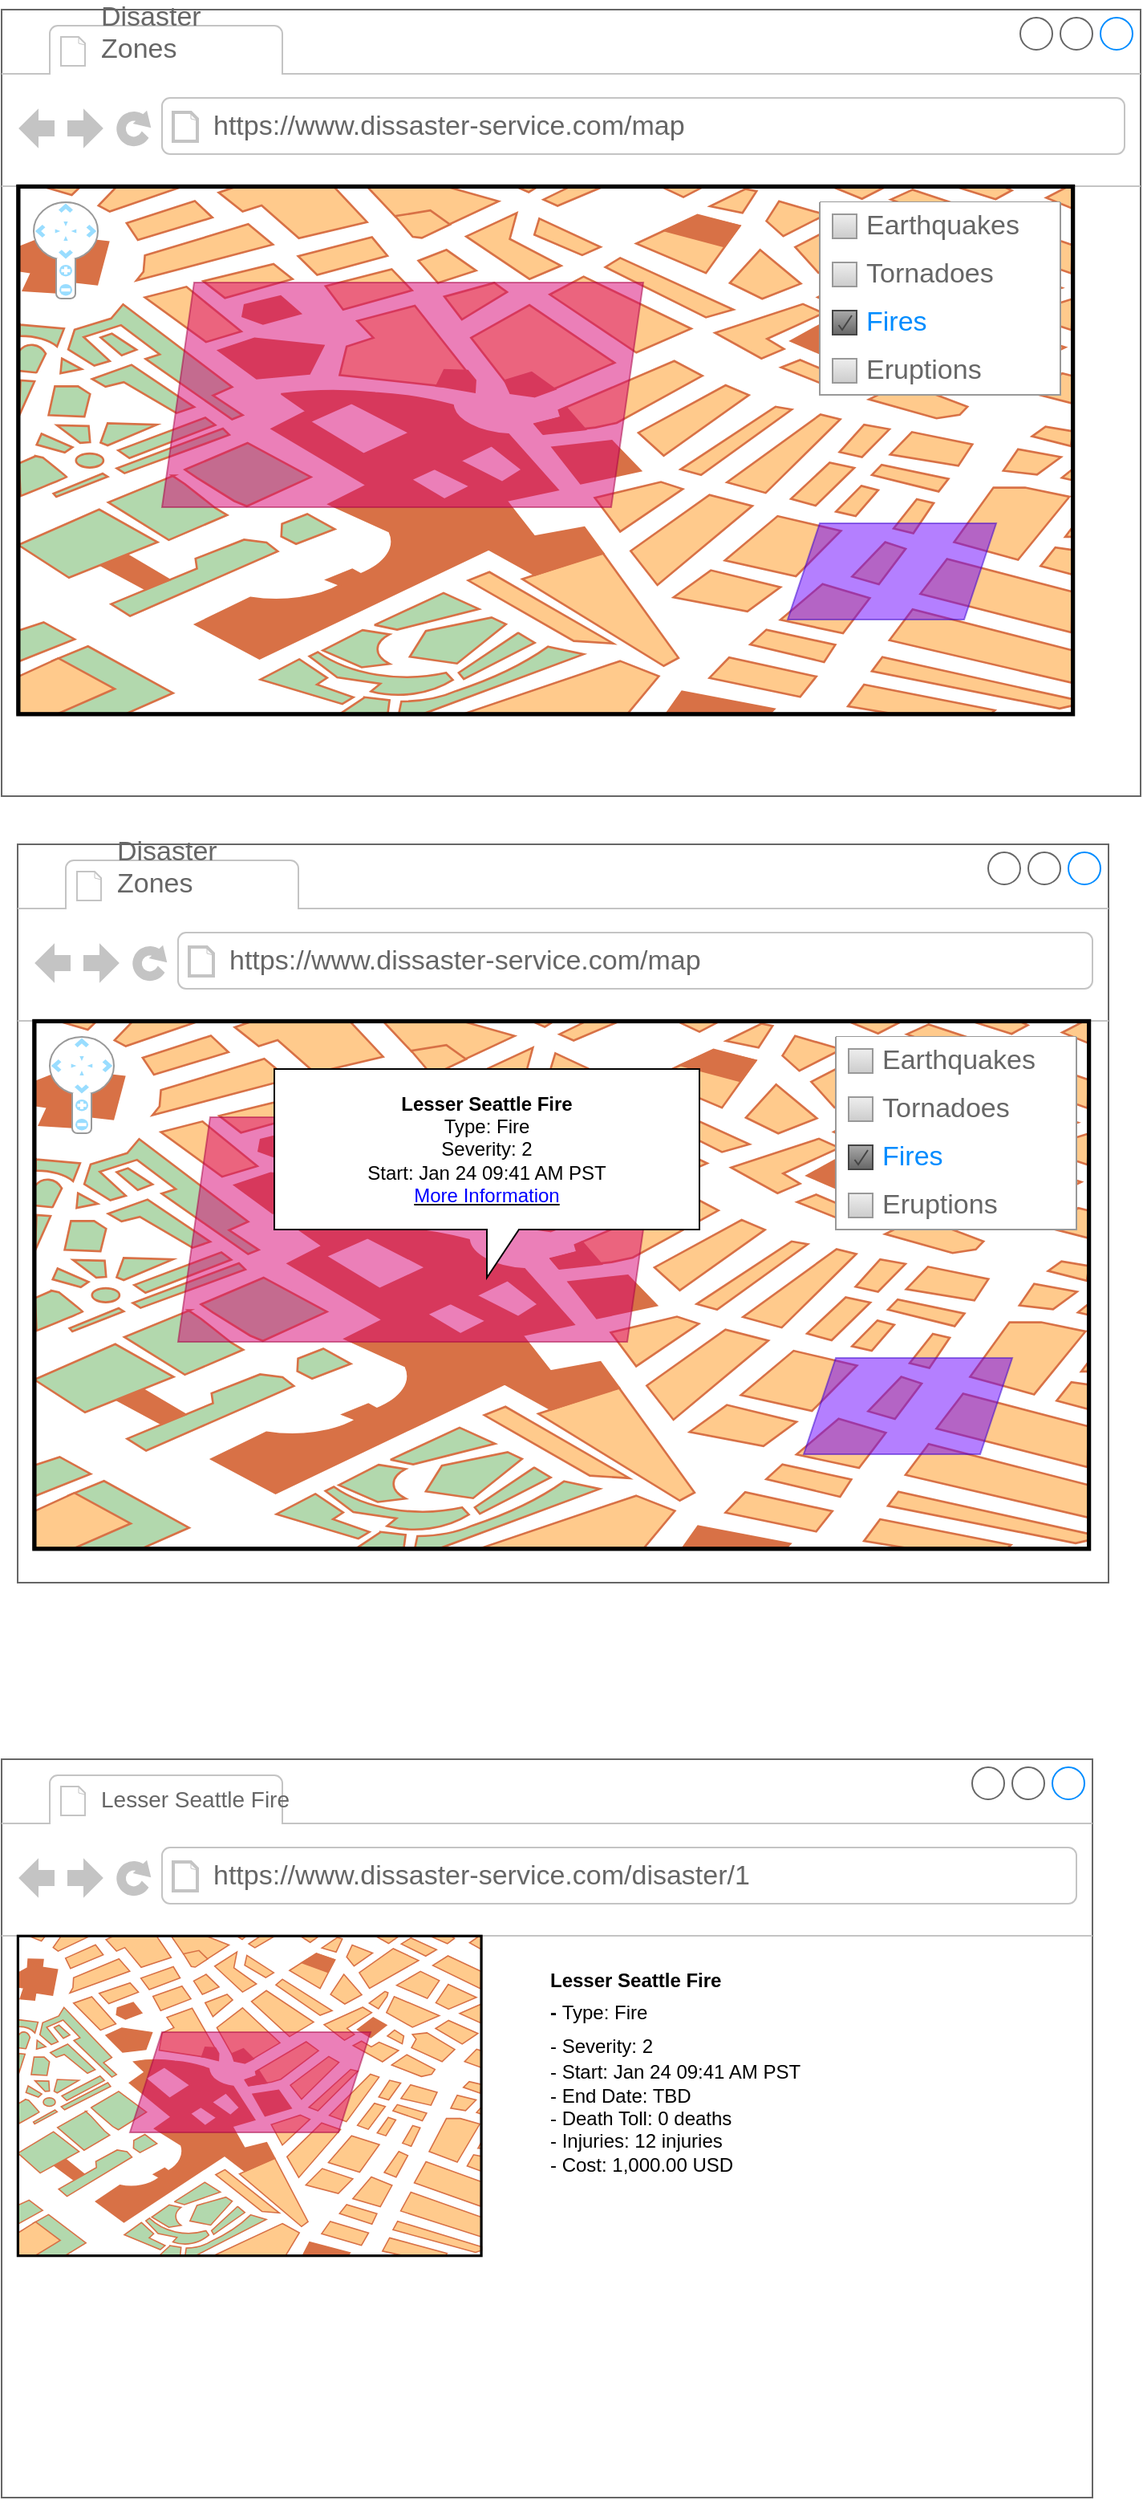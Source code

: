 <mxfile version="26.0.8">
  <diagram name="Page-1" id="3BJxtSNq9dqW92c-Yoj6">
    <mxGraphModel dx="1422" dy="762" grid="1" gridSize="10" guides="1" tooltips="1" connect="1" arrows="1" fold="1" page="1" pageScale="1" pageWidth="850" pageHeight="1100" math="0" shadow="0">
      <root>
        <mxCell id="0" />
        <mxCell id="1" parent="0" />
        <mxCell id="KRvKpdq1en5eKtD0C2yt-1" value="" style="strokeWidth=1;shadow=0;dashed=0;align=center;html=1;shape=mxgraph.mockup.containers.browserWindow;rSize=0;strokeColor=#666666;strokeColor2=#008cff;strokeColor3=#c4c4c4;mainText=,;recursiveResize=0;" vertex="1" parent="1">
          <mxGeometry x="50" y="80" width="710" height="490" as="geometry" />
        </mxCell>
        <mxCell id="KRvKpdq1en5eKtD0C2yt-2" value="Disaster Zones&lt;div&gt;&lt;br&gt;&lt;/div&gt;" style="strokeWidth=1;shadow=0;dashed=0;align=center;html=1;shape=mxgraph.mockup.containers.anchor;fontSize=17;fontColor=#666666;align=left;whiteSpace=wrap;" vertex="1" parent="KRvKpdq1en5eKtD0C2yt-1">
          <mxGeometry x="60" y="12" width="110" height="26" as="geometry" />
        </mxCell>
        <mxCell id="KRvKpdq1en5eKtD0C2yt-3" value="https://www.dissaster-service.com/map" style="strokeWidth=1;shadow=0;dashed=0;align=center;html=1;shape=mxgraph.mockup.containers.anchor;rSize=0;fontSize=17;fontColor=#666666;align=left;" vertex="1" parent="KRvKpdq1en5eKtD0C2yt-1">
          <mxGeometry x="130" y="60" width="250" height="26" as="geometry" />
        </mxCell>
        <mxCell id="KRvKpdq1en5eKtD0C2yt-4" value="" style="verticalLabelPosition=bottom;shadow=0;dashed=0;align=center;html=1;verticalAlign=top;strokeWidth=1;shape=mxgraph.mockup.misc.map;" vertex="1" parent="KRvKpdq1en5eKtD0C2yt-1">
          <mxGeometry x="10" y="110" width="660" height="330" as="geometry" />
        </mxCell>
        <mxCell id="KRvKpdq1en5eKtD0C2yt-5" value="" style="verticalLabelPosition=bottom;shadow=0;dashed=0;align=center;html=1;verticalAlign=top;strokeWidth=1;shape=mxgraph.mockup.navigation.mapNavigator;fillColor2=#99ddff;strokeColor2=none;strokeColor3=#ffffff;strokeColor=#999999;" vertex="1" parent="KRvKpdq1en5eKtD0C2yt-1">
          <mxGeometry x="20" y="120" width="40" height="60" as="geometry" />
        </mxCell>
        <mxCell id="KRvKpdq1en5eKtD0C2yt-6" value="" style="shape=parallelogram;perimeter=parallelogramPerimeter;whiteSpace=wrap;html=1;fixedSize=1;fillColor=#d80073;fontColor=#ffffff;strokeColor=#A50040;opacity=50;" vertex="1" parent="KRvKpdq1en5eKtD0C2yt-1">
          <mxGeometry x="100" y="170" width="300" height="140" as="geometry" />
        </mxCell>
        <mxCell id="KRvKpdq1en5eKtD0C2yt-7" value="" style="swimlane;strokeColor=#999999;swimlaneFillColor=#FFFFFF;fillColor=#ffffff;fontColor=#666666;fontStyle=0;childLayout=stackLayout;horizontal=1;startSize=0;horizontalStack=0;resizeParent=1;resizeParentMax=0;resizeLast=0;collapsible=0;marginBottom=0;whiteSpace=wrap;html=1;" vertex="1" parent="KRvKpdq1en5eKtD0C2yt-1">
          <mxGeometry x="510" y="120" width="150" height="120" as="geometry" />
        </mxCell>
        <mxCell id="KRvKpdq1en5eKtD0C2yt-8" value="Earthquakes" style="text;strokeColor=none;align=left;verticalAlign=middle;spacingLeft=27;spacingRight=10;overflow=hidden;points=[[0,0.5],[1,0.5]];portConstraint=eastwest;rotatable=0;whiteSpace=wrap;html=1;fillColor=none;fontColor=inherit;fontSize=17;" vertex="1" parent="KRvKpdq1en5eKtD0C2yt-7">
          <mxGeometry width="150" height="30" as="geometry" />
        </mxCell>
        <mxCell id="KRvKpdq1en5eKtD0C2yt-9" value="" style="resizable=0;fillColor=#EEEEEE;strokeColor=#999999;gradientColor=#cccccc;html=1;" vertex="1" parent="KRvKpdq1en5eKtD0C2yt-8">
          <mxGeometry y="0.5" width="15" height="15" relative="1" as="geometry">
            <mxPoint x="8" y="-7.5" as="offset" />
          </mxGeometry>
        </mxCell>
        <mxCell id="KRvKpdq1en5eKtD0C2yt-10" value="Tornadoes" style="text;strokeColor=none;align=left;verticalAlign=middle;spacingLeft=27;spacingRight=10;overflow=hidden;points=[[0,0.5],[1,0.5]];portConstraint=eastwest;rotatable=0;whiteSpace=wrap;html=1;rSize=5;fillColor=none;fontColor=inherit;fontSize=17;" vertex="1" parent="KRvKpdq1en5eKtD0C2yt-7">
          <mxGeometry y="30" width="150" height="30" as="geometry" />
        </mxCell>
        <mxCell id="KRvKpdq1en5eKtD0C2yt-11" value="" style="resizable=0;fillColor=#EEEEEE;strokeColor=#999999;gradientColor=#cccccc;html=1;" vertex="1" parent="KRvKpdq1en5eKtD0C2yt-10">
          <mxGeometry y="0.5" width="15" height="15" relative="1" as="geometry">
            <mxPoint x="8" y="-7.5" as="offset" />
          </mxGeometry>
        </mxCell>
        <mxCell id="KRvKpdq1en5eKtD0C2yt-12" value="Fires" style="text;strokeColor=none;align=left;verticalAlign=middle;spacingLeft=27;spacingRight=10;overflow=hidden;points=[[0,0.5],[1,0.5]];portConstraint=eastwest;rotatable=0;whiteSpace=wrap;html=1;rSize=5;fillColor=none;fontColor=#008CFF;fontSize=17;" vertex="1" parent="KRvKpdq1en5eKtD0C2yt-7">
          <mxGeometry y="60" width="150" height="30" as="geometry" />
        </mxCell>
        <mxCell id="KRvKpdq1en5eKtD0C2yt-13" value="" style="shape=mxgraph.mockup.forms.checkbox;resizable=0;fillColor=#AAAAAA;gradientColor=#666666;strokeColor=#444444;html=1;" vertex="1" parent="KRvKpdq1en5eKtD0C2yt-12">
          <mxGeometry y="0.5" width="15" height="15" relative="1" as="geometry">
            <mxPoint x="8" y="-7.5" as="offset" />
          </mxGeometry>
        </mxCell>
        <mxCell id="KRvKpdq1en5eKtD0C2yt-14" value="Eruptions" style="text;strokeColor=none;align=left;verticalAlign=middle;spacingLeft=27;spacingRight=10;overflow=hidden;points=[[0,0.5],[1,0.5]];portConstraint=eastwest;rotatable=0;whiteSpace=wrap;html=1;fillColor=none;fontColor=inherit;fontSize=17;" vertex="1" parent="KRvKpdq1en5eKtD0C2yt-7">
          <mxGeometry y="90" width="150" height="30" as="geometry" />
        </mxCell>
        <mxCell id="KRvKpdq1en5eKtD0C2yt-15" value="" style="resizable=0;fillColor=#EEEEEE;strokeColor=#999999;gradientColor=#cccccc;html=1;" vertex="1" parent="KRvKpdq1en5eKtD0C2yt-14">
          <mxGeometry y="0.5" width="15" height="15" relative="1" as="geometry">
            <mxPoint x="8" y="-7.5" as="offset" />
          </mxGeometry>
        </mxCell>
        <mxCell id="KRvKpdq1en5eKtD0C2yt-16" value="" style="shape=parallelogram;perimeter=parallelogramPerimeter;whiteSpace=wrap;html=1;fixedSize=1;fillColor=#6a00ff;fontColor=#ffffff;strokeColor=#3700CC;opacity=50;" vertex="1" parent="KRvKpdq1en5eKtD0C2yt-1">
          <mxGeometry x="490" y="320" width="130" height="60" as="geometry" />
        </mxCell>
        <mxCell id="KRvKpdq1en5eKtD0C2yt-17" value="" style="strokeWidth=1;shadow=0;dashed=0;align=center;html=1;shape=mxgraph.mockup.containers.browserWindow;rSize=0;strokeColor=#666666;strokeColor2=#008cff;strokeColor3=#c4c4c4;mainText=,;recursiveResize=0;" vertex="1" parent="KRvKpdq1en5eKtD0C2yt-1">
          <mxGeometry x="10" y="520" width="680" height="460" as="geometry" />
        </mxCell>
        <mxCell id="KRvKpdq1en5eKtD0C2yt-18" value="Disaster Zones&lt;div&gt;&lt;br&gt;&lt;/div&gt;" style="strokeWidth=1;shadow=0;dashed=0;align=center;html=1;shape=mxgraph.mockup.containers.anchor;fontSize=17;fontColor=#666666;align=left;whiteSpace=wrap;" vertex="1" parent="KRvKpdq1en5eKtD0C2yt-17">
          <mxGeometry x="60" y="12" width="110" height="26" as="geometry" />
        </mxCell>
        <mxCell id="KRvKpdq1en5eKtD0C2yt-19" value="https://www.dissaster-service.com/map" style="strokeWidth=1;shadow=0;dashed=0;align=center;html=1;shape=mxgraph.mockup.containers.anchor;rSize=0;fontSize=17;fontColor=#666666;align=left;" vertex="1" parent="KRvKpdq1en5eKtD0C2yt-17">
          <mxGeometry x="130" y="60" width="250" height="26" as="geometry" />
        </mxCell>
        <mxCell id="KRvKpdq1en5eKtD0C2yt-20" value="" style="verticalLabelPosition=bottom;shadow=0;dashed=0;align=center;html=1;verticalAlign=top;strokeWidth=1;shape=mxgraph.mockup.misc.map;" vertex="1" parent="KRvKpdq1en5eKtD0C2yt-17">
          <mxGeometry x="10" y="110" width="660" height="330" as="geometry" />
        </mxCell>
        <mxCell id="KRvKpdq1en5eKtD0C2yt-21" value="" style="verticalLabelPosition=bottom;shadow=0;dashed=0;align=center;html=1;verticalAlign=top;strokeWidth=1;shape=mxgraph.mockup.navigation.mapNavigator;fillColor2=#99ddff;strokeColor2=none;strokeColor3=#ffffff;strokeColor=#999999;" vertex="1" parent="KRvKpdq1en5eKtD0C2yt-17">
          <mxGeometry x="20" y="120" width="40" height="60" as="geometry" />
        </mxCell>
        <mxCell id="KRvKpdq1en5eKtD0C2yt-22" value="" style="shape=parallelogram;perimeter=parallelogramPerimeter;whiteSpace=wrap;html=1;fixedSize=1;fillColor=#d80073;fontColor=#ffffff;strokeColor=#A50040;opacity=50;" vertex="1" parent="KRvKpdq1en5eKtD0C2yt-17">
          <mxGeometry x="100" y="170" width="300" height="140" as="geometry" />
        </mxCell>
        <mxCell id="KRvKpdq1en5eKtD0C2yt-23" value="" style="swimlane;strokeColor=#999999;swimlaneFillColor=#FFFFFF;fillColor=#ffffff;fontColor=#666666;fontStyle=0;childLayout=stackLayout;horizontal=1;startSize=0;horizontalStack=0;resizeParent=1;resizeParentMax=0;resizeLast=0;collapsible=0;marginBottom=0;whiteSpace=wrap;html=1;" vertex="1" parent="KRvKpdq1en5eKtD0C2yt-17">
          <mxGeometry x="510" y="120" width="150" height="120" as="geometry" />
        </mxCell>
        <mxCell id="KRvKpdq1en5eKtD0C2yt-24" value="Earthquakes" style="text;strokeColor=none;align=left;verticalAlign=middle;spacingLeft=27;spacingRight=10;overflow=hidden;points=[[0,0.5],[1,0.5]];portConstraint=eastwest;rotatable=0;whiteSpace=wrap;html=1;fillColor=none;fontColor=inherit;fontSize=17;" vertex="1" parent="KRvKpdq1en5eKtD0C2yt-23">
          <mxGeometry width="150" height="30" as="geometry" />
        </mxCell>
        <mxCell id="KRvKpdq1en5eKtD0C2yt-25" value="" style="resizable=0;fillColor=#EEEEEE;strokeColor=#999999;gradientColor=#cccccc;html=1;" vertex="1" parent="KRvKpdq1en5eKtD0C2yt-24">
          <mxGeometry y="0.5" width="15" height="15" relative="1" as="geometry">
            <mxPoint x="8" y="-7.5" as="offset" />
          </mxGeometry>
        </mxCell>
        <mxCell id="KRvKpdq1en5eKtD0C2yt-26" value="Tornadoes" style="text;strokeColor=none;align=left;verticalAlign=middle;spacingLeft=27;spacingRight=10;overflow=hidden;points=[[0,0.5],[1,0.5]];portConstraint=eastwest;rotatable=0;whiteSpace=wrap;html=1;rSize=5;fillColor=none;fontColor=inherit;fontSize=17;" vertex="1" parent="KRvKpdq1en5eKtD0C2yt-23">
          <mxGeometry y="30" width="150" height="30" as="geometry" />
        </mxCell>
        <mxCell id="KRvKpdq1en5eKtD0C2yt-27" value="" style="resizable=0;fillColor=#EEEEEE;strokeColor=#999999;gradientColor=#cccccc;html=1;" vertex="1" parent="KRvKpdq1en5eKtD0C2yt-26">
          <mxGeometry y="0.5" width="15" height="15" relative="1" as="geometry">
            <mxPoint x="8" y="-7.5" as="offset" />
          </mxGeometry>
        </mxCell>
        <mxCell id="KRvKpdq1en5eKtD0C2yt-28" value="Fires" style="text;strokeColor=none;align=left;verticalAlign=middle;spacingLeft=27;spacingRight=10;overflow=hidden;points=[[0,0.5],[1,0.5]];portConstraint=eastwest;rotatable=0;whiteSpace=wrap;html=1;rSize=5;fillColor=none;fontColor=#008CFF;fontSize=17;" vertex="1" parent="KRvKpdq1en5eKtD0C2yt-23">
          <mxGeometry y="60" width="150" height="30" as="geometry" />
        </mxCell>
        <mxCell id="KRvKpdq1en5eKtD0C2yt-29" value="" style="shape=mxgraph.mockup.forms.checkbox;resizable=0;fillColor=#AAAAAA;gradientColor=#666666;strokeColor=#444444;html=1;" vertex="1" parent="KRvKpdq1en5eKtD0C2yt-28">
          <mxGeometry y="0.5" width="15" height="15" relative="1" as="geometry">
            <mxPoint x="8" y="-7.5" as="offset" />
          </mxGeometry>
        </mxCell>
        <mxCell id="KRvKpdq1en5eKtD0C2yt-30" value="Eruptions" style="text;strokeColor=none;align=left;verticalAlign=middle;spacingLeft=27;spacingRight=10;overflow=hidden;points=[[0,0.5],[1,0.5]];portConstraint=eastwest;rotatable=0;whiteSpace=wrap;html=1;fillColor=none;fontColor=inherit;fontSize=17;" vertex="1" parent="KRvKpdq1en5eKtD0C2yt-23">
          <mxGeometry y="90" width="150" height="30" as="geometry" />
        </mxCell>
        <mxCell id="KRvKpdq1en5eKtD0C2yt-31" value="" style="resizable=0;fillColor=#EEEEEE;strokeColor=#999999;gradientColor=#cccccc;html=1;" vertex="1" parent="KRvKpdq1en5eKtD0C2yt-30">
          <mxGeometry y="0.5" width="15" height="15" relative="1" as="geometry">
            <mxPoint x="8" y="-7.5" as="offset" />
          </mxGeometry>
        </mxCell>
        <mxCell id="KRvKpdq1en5eKtD0C2yt-32" value="" style="shape=parallelogram;perimeter=parallelogramPerimeter;whiteSpace=wrap;html=1;fixedSize=1;fillColor=#6a00ff;fontColor=#ffffff;strokeColor=#3700CC;opacity=50;" vertex="1" parent="KRvKpdq1en5eKtD0C2yt-17">
          <mxGeometry x="490" y="320" width="130" height="60" as="geometry" />
        </mxCell>
        <mxCell id="KRvKpdq1en5eKtD0C2yt-45" value="" style="shape=image;html=1;verticalAlign=top;verticalLabelPosition=bottom;labelBackgroundColor=#ffffff;imageAspect=0;aspect=fixed;image=https://cdn0.iconfinder.com/data/icons/phosphor-fill-vol-2/256/cursor-fill-128.png" vertex="1" parent="KRvKpdq1en5eKtD0C2yt-17">
          <mxGeometry x="370" y="280" width="38" height="38" as="geometry" />
        </mxCell>
        <mxCell id="KRvKpdq1en5eKtD0C2yt-48" value="&lt;b&gt;Lesser Seattle Fire&lt;/b&gt;&lt;div&gt;Type: Fire&lt;/div&gt;&lt;div&gt;Severity: 2&lt;/div&gt;&lt;div&gt;Start: Jan 24 09:41 AM PST&lt;/div&gt;&lt;div&gt;&lt;u&gt;&lt;font style=&quot;color: rgb(0, 0, 255);&quot;&gt;More Information&lt;/font&gt;&lt;/u&gt;&lt;/div&gt;" style="shape=callout;whiteSpace=wrap;html=1;perimeter=calloutPerimeter;" vertex="1" parent="KRvKpdq1en5eKtD0C2yt-17">
          <mxGeometry x="160" y="140" width="265" height="130" as="geometry" />
        </mxCell>
        <mxCell id="KRvKpdq1en5eKtD0C2yt-50" value="" style="strokeWidth=1;shadow=0;dashed=0;align=center;html=1;shape=mxgraph.mockup.containers.browserWindow;rSize=0;strokeColor=#666666;strokeColor2=#008cff;strokeColor3=#c4c4c4;mainText=,;recursiveResize=0;" vertex="1" parent="1">
          <mxGeometry x="50" y="1170" width="680" height="460" as="geometry" />
        </mxCell>
        <mxCell id="KRvKpdq1en5eKtD0C2yt-51" value="&lt;div&gt;&lt;font style=&quot;font-size: 14px;&quot;&gt;Lesser Seattle Fire&lt;/font&gt;&lt;/div&gt;" style="strokeWidth=1;shadow=0;dashed=0;align=center;html=1;shape=mxgraph.mockup.containers.anchor;fontSize=17;fontColor=#666666;align=left;whiteSpace=wrap;" vertex="1" parent="KRvKpdq1en5eKtD0C2yt-50">
          <mxGeometry x="60" y="12" width="130" height="26" as="geometry" />
        </mxCell>
        <mxCell id="KRvKpdq1en5eKtD0C2yt-52" value="https://www.dissaster-service.com/disaster/1" style="strokeWidth=1;shadow=0;dashed=0;align=center;html=1;shape=mxgraph.mockup.containers.anchor;rSize=0;fontSize=17;fontColor=#666666;align=left;" vertex="1" parent="KRvKpdq1en5eKtD0C2yt-50">
          <mxGeometry x="130" y="60" width="250" height="26" as="geometry" />
        </mxCell>
        <mxCell id="KRvKpdq1en5eKtD0C2yt-53" value="" style="verticalLabelPosition=bottom;shadow=0;dashed=0;align=center;html=1;verticalAlign=top;strokeWidth=1;shape=mxgraph.mockup.misc.map;" vertex="1" parent="KRvKpdq1en5eKtD0C2yt-50">
          <mxGeometry x="10" y="110" width="290" height="200" as="geometry" />
        </mxCell>
        <mxCell id="KRvKpdq1en5eKtD0C2yt-55" value="" style="shape=parallelogram;perimeter=parallelogramPerimeter;whiteSpace=wrap;html=1;fixedSize=1;fillColor=#d80073;fontColor=#ffffff;strokeColor=#A50040;opacity=50;" vertex="1" parent="KRvKpdq1en5eKtD0C2yt-50">
          <mxGeometry x="80" y="170" width="150" height="62.5" as="geometry" />
        </mxCell>
        <mxCell id="KRvKpdq1en5eKtD0C2yt-78" value="&lt;b style=&quot;color: rgb(0, 0, 0); font-size: 12px; text-align: center; text-wrap-mode: wrap;&quot;&gt;Lesser Seattle Fire&lt;/b&gt;&lt;div&gt;&lt;span style=&quot;color: light-dark(rgb(0, 0, 0), rgb(237, 237, 237)); font-size: 12px; text-align: center; text-wrap-mode: wrap; background-color: transparent;&quot;&gt;&lt;b&gt;-&amp;nbsp;&lt;/b&gt;Type: Fire&lt;/span&gt;&lt;/div&gt;&lt;div&gt;&lt;span style=&quot;color: light-dark(rgb(0, 0, 0), rgb(237, 237, 237)); font-size: 12px; text-align: center; text-wrap-mode: wrap; background-color: transparent;&quot;&gt;- Severity: 2&lt;/span&gt;&lt;div style=&quot;color: rgb(0, 0, 0); font-size: 12px; text-align: center; text-wrap-mode: wrap;&quot;&gt;- Start: Jan 24 09:41 AM PST&lt;/div&gt;&lt;/div&gt;&lt;div style=&quot;color: rgb(0, 0, 0); font-size: 12px; text-wrap-mode: wrap;&quot;&gt;- End Date: TBD&lt;/div&gt;&lt;div style=&quot;color: rgb(0, 0, 0); font-size: 12px; text-wrap-mode: wrap;&quot;&gt;- Death Toll: 0 deaths&lt;/div&gt;&lt;div style=&quot;color: rgb(0, 0, 0); font-size: 12px; text-wrap-mode: wrap;&quot;&gt;- Injuries: 12 injuries&lt;/div&gt;&lt;div style=&quot;color: rgb(0, 0, 0); font-size: 12px; text-wrap-mode: wrap;&quot;&gt;- Cost: 1,000.00 USD&lt;/div&gt;" style="strokeWidth=1;shadow=0;dashed=0;align=center;html=1;shape=mxgraph.mockup.text.bulletedList;textColor=#666666;mainText=,,,,;textSize=17;bulletStyle=none;strokeColor=none;fillColor=none;align=left;verticalAlign=top;fontSize=17;fontColor=#666666;" vertex="1" parent="KRvKpdq1en5eKtD0C2yt-50">
          <mxGeometry x="340" y="120" width="320" height="180" as="geometry" />
        </mxCell>
      </root>
    </mxGraphModel>
  </diagram>
</mxfile>
